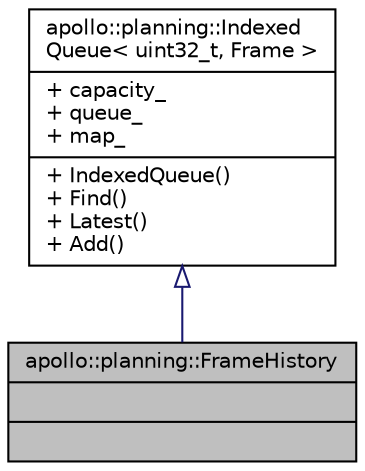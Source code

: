 digraph "apollo::planning::FrameHistory"
{
  edge [fontname="Helvetica",fontsize="10",labelfontname="Helvetica",labelfontsize="10"];
  node [fontname="Helvetica",fontsize="10",shape=record];
  Node1 [label="{apollo::planning::FrameHistory\n||}",height=0.2,width=0.4,color="black", fillcolor="grey75", style="filled" fontcolor="black"];
  Node2 -> Node1 [dir="back",color="midnightblue",fontsize="10",style="solid",arrowtail="onormal",fontname="Helvetica"];
  Node2 [label="{apollo::planning::Indexed\lQueue\< uint32_t, Frame \>\n|+ capacity_\l+ queue_\l+ map_\l|+ IndexedQueue()\l+ Find()\l+ Latest()\l+ Add()\l}",height=0.2,width=0.4,color="black", fillcolor="white", style="filled",URL="$classapollo_1_1planning_1_1IndexedQueue.html"];
}
